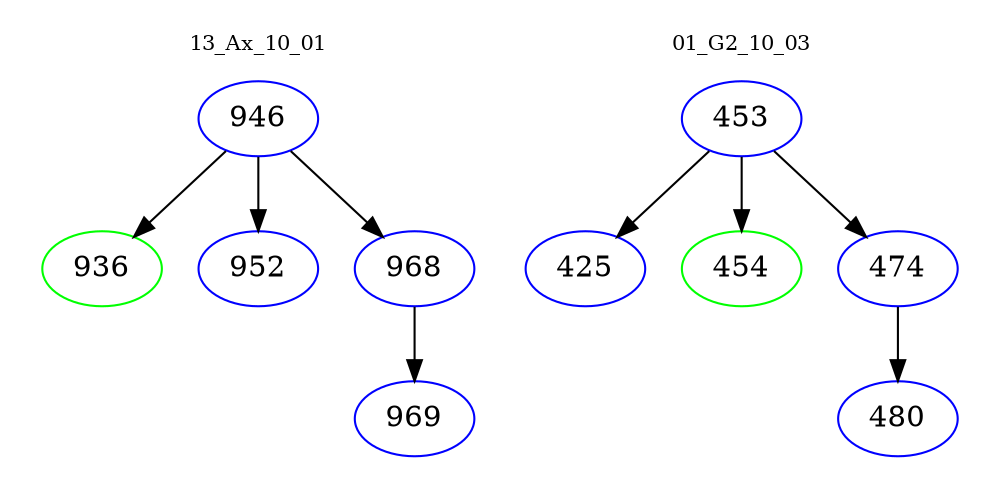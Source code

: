 digraph{
subgraph cluster_0 {
color = white
label = "13_Ax_10_01";
fontsize=10;
T0_946 [label="946", color="blue"]
T0_946 -> T0_936 [color="black"]
T0_936 [label="936", color="green"]
T0_946 -> T0_952 [color="black"]
T0_952 [label="952", color="blue"]
T0_946 -> T0_968 [color="black"]
T0_968 [label="968", color="blue"]
T0_968 -> T0_969 [color="black"]
T0_969 [label="969", color="blue"]
}
subgraph cluster_1 {
color = white
label = "01_G2_10_03";
fontsize=10;
T1_453 [label="453", color="blue"]
T1_453 -> T1_425 [color="black"]
T1_425 [label="425", color="blue"]
T1_453 -> T1_454 [color="black"]
T1_454 [label="454", color="green"]
T1_453 -> T1_474 [color="black"]
T1_474 [label="474", color="blue"]
T1_474 -> T1_480 [color="black"]
T1_480 [label="480", color="blue"]
}
}
